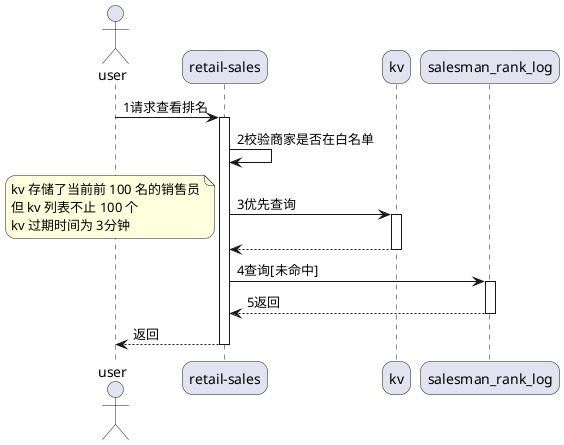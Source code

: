 @startuml
skinparam sequenceArrowThickness 1
skinparam roundcorner 20
skinparam maxmessagesize 500
/'skinparam sequenceParticipant underline'/

actor user as u


participant "retail-sales" as sales
participant "kv" as kv
participant "salesman_rank_log" as t1

u -> sales : 1请求查看排名
activate sales

sales -> sales : 2校验商家是否在白名单

sales -> kv :3优先查询
activate kv
note left
 kv 存储了当前前 100 名的销售员
 但 kv 列表不止 100 个
 kv 过期时间为 3分钟
end note
return

sales -> t1 : 4查询[未命中]
activate t1
return 5返回
return 返回

@enduml